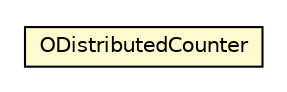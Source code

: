 #!/usr/local/bin/dot
#
# Class diagram 
# Generated by UMLGraph version R5_6-24-gf6e263 (http://www.umlgraph.org/)
#

digraph G {
	edge [fontname="Helvetica",fontsize=10,labelfontname="Helvetica",labelfontsize=10];
	node [fontname="Helvetica",fontsize=10,shape=plaintext];
	nodesep=0.25;
	ranksep=0.5;
	// com.orientechnologies.common.concur.lock.ODistributedCounter
	c1509937 [label=<<table title="com.orientechnologies.common.concur.lock.ODistributedCounter" border="0" cellborder="1" cellspacing="0" cellpadding="2" port="p" bgcolor="lemonChiffon" href="./ODistributedCounter.html">
		<tr><td><table border="0" cellspacing="0" cellpadding="1">
<tr><td align="center" balign="center"> ODistributedCounter </td></tr>
		</table></td></tr>
		</table>>, URL="./ODistributedCounter.html", fontname="Helvetica", fontcolor="black", fontsize=10.0];
}

